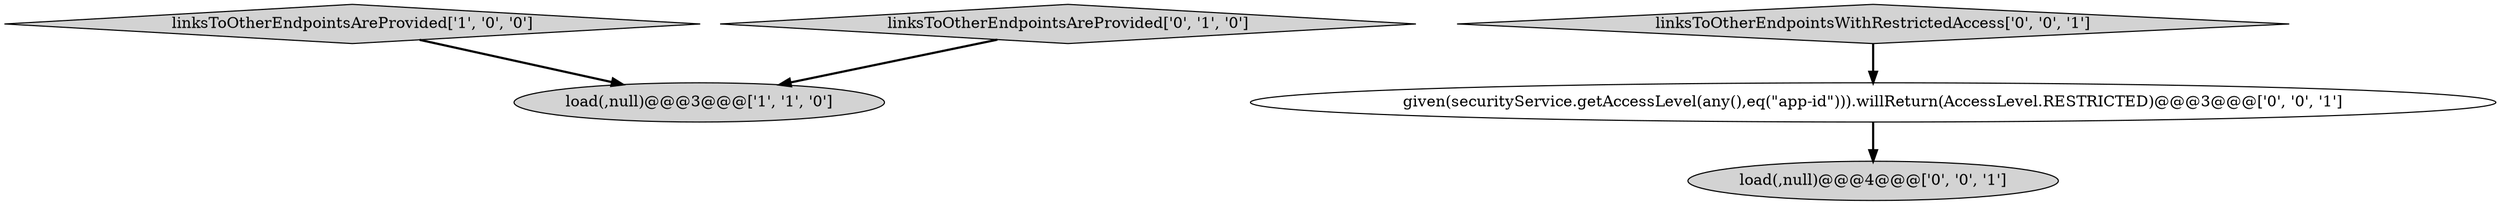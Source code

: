 digraph {
0 [style = filled, label = "linksToOtherEndpointsAreProvided['1', '0', '0']", fillcolor = lightgray, shape = diamond image = "AAA0AAABBB1BBB"];
3 [style = filled, label = "linksToOtherEndpointsWithRestrictedAccess['0', '0', '1']", fillcolor = lightgray, shape = diamond image = "AAA0AAABBB3BBB"];
1 [style = filled, label = "load(,null)@@@3@@@['1', '1', '0']", fillcolor = lightgray, shape = ellipse image = "AAA0AAABBB1BBB"];
4 [style = filled, label = "given(securityService.getAccessLevel(any(),eq(\"app-id\"))).willReturn(AccessLevel.RESTRICTED)@@@3@@@['0', '0', '1']", fillcolor = white, shape = ellipse image = "AAA0AAABBB3BBB"];
2 [style = filled, label = "linksToOtherEndpointsAreProvided['0', '1', '0']", fillcolor = lightgray, shape = diamond image = "AAA0AAABBB2BBB"];
5 [style = filled, label = "load(,null)@@@4@@@['0', '0', '1']", fillcolor = lightgray, shape = ellipse image = "AAA0AAABBB3BBB"];
3->4 [style = bold, label=""];
4->5 [style = bold, label=""];
0->1 [style = bold, label=""];
2->1 [style = bold, label=""];
}
